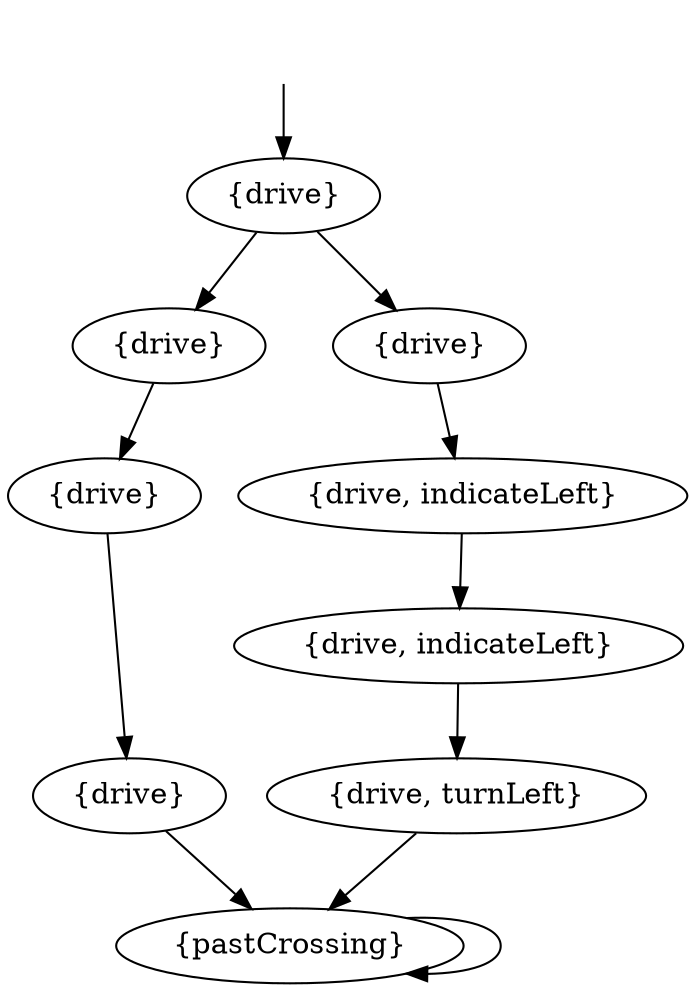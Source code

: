 digraph graphname {
        _init [style="invis"];
        _init -> s0[label=""];
        s0[label="{drive}"];
        s1[label="{drive}"];
        s2[label="{drive}"];
        s3[label="{drive}"];
        s4[label="{drive, indicateLeft}"];
        s5[label="{drive}"];
        s6[label="{drive, indicateLeft}"];
        s7[label="{drive, turnLeft}"];
        s8[label="{pastCrossing}"];
        s0 -> s1 [label=""];
        s0 -> s2 [label=""];
        s1 -> s3 [label=""];
        s2 -> s4 [label=""];
        s3 -> s5 [label=""];
        s4 -> s6 [label=""];
        s5 -> s8 [label=""];
        s6 -> s7 [label=""];
        s7 -> s8 [label=""];
	s8 -> s8 [label=""];
}
